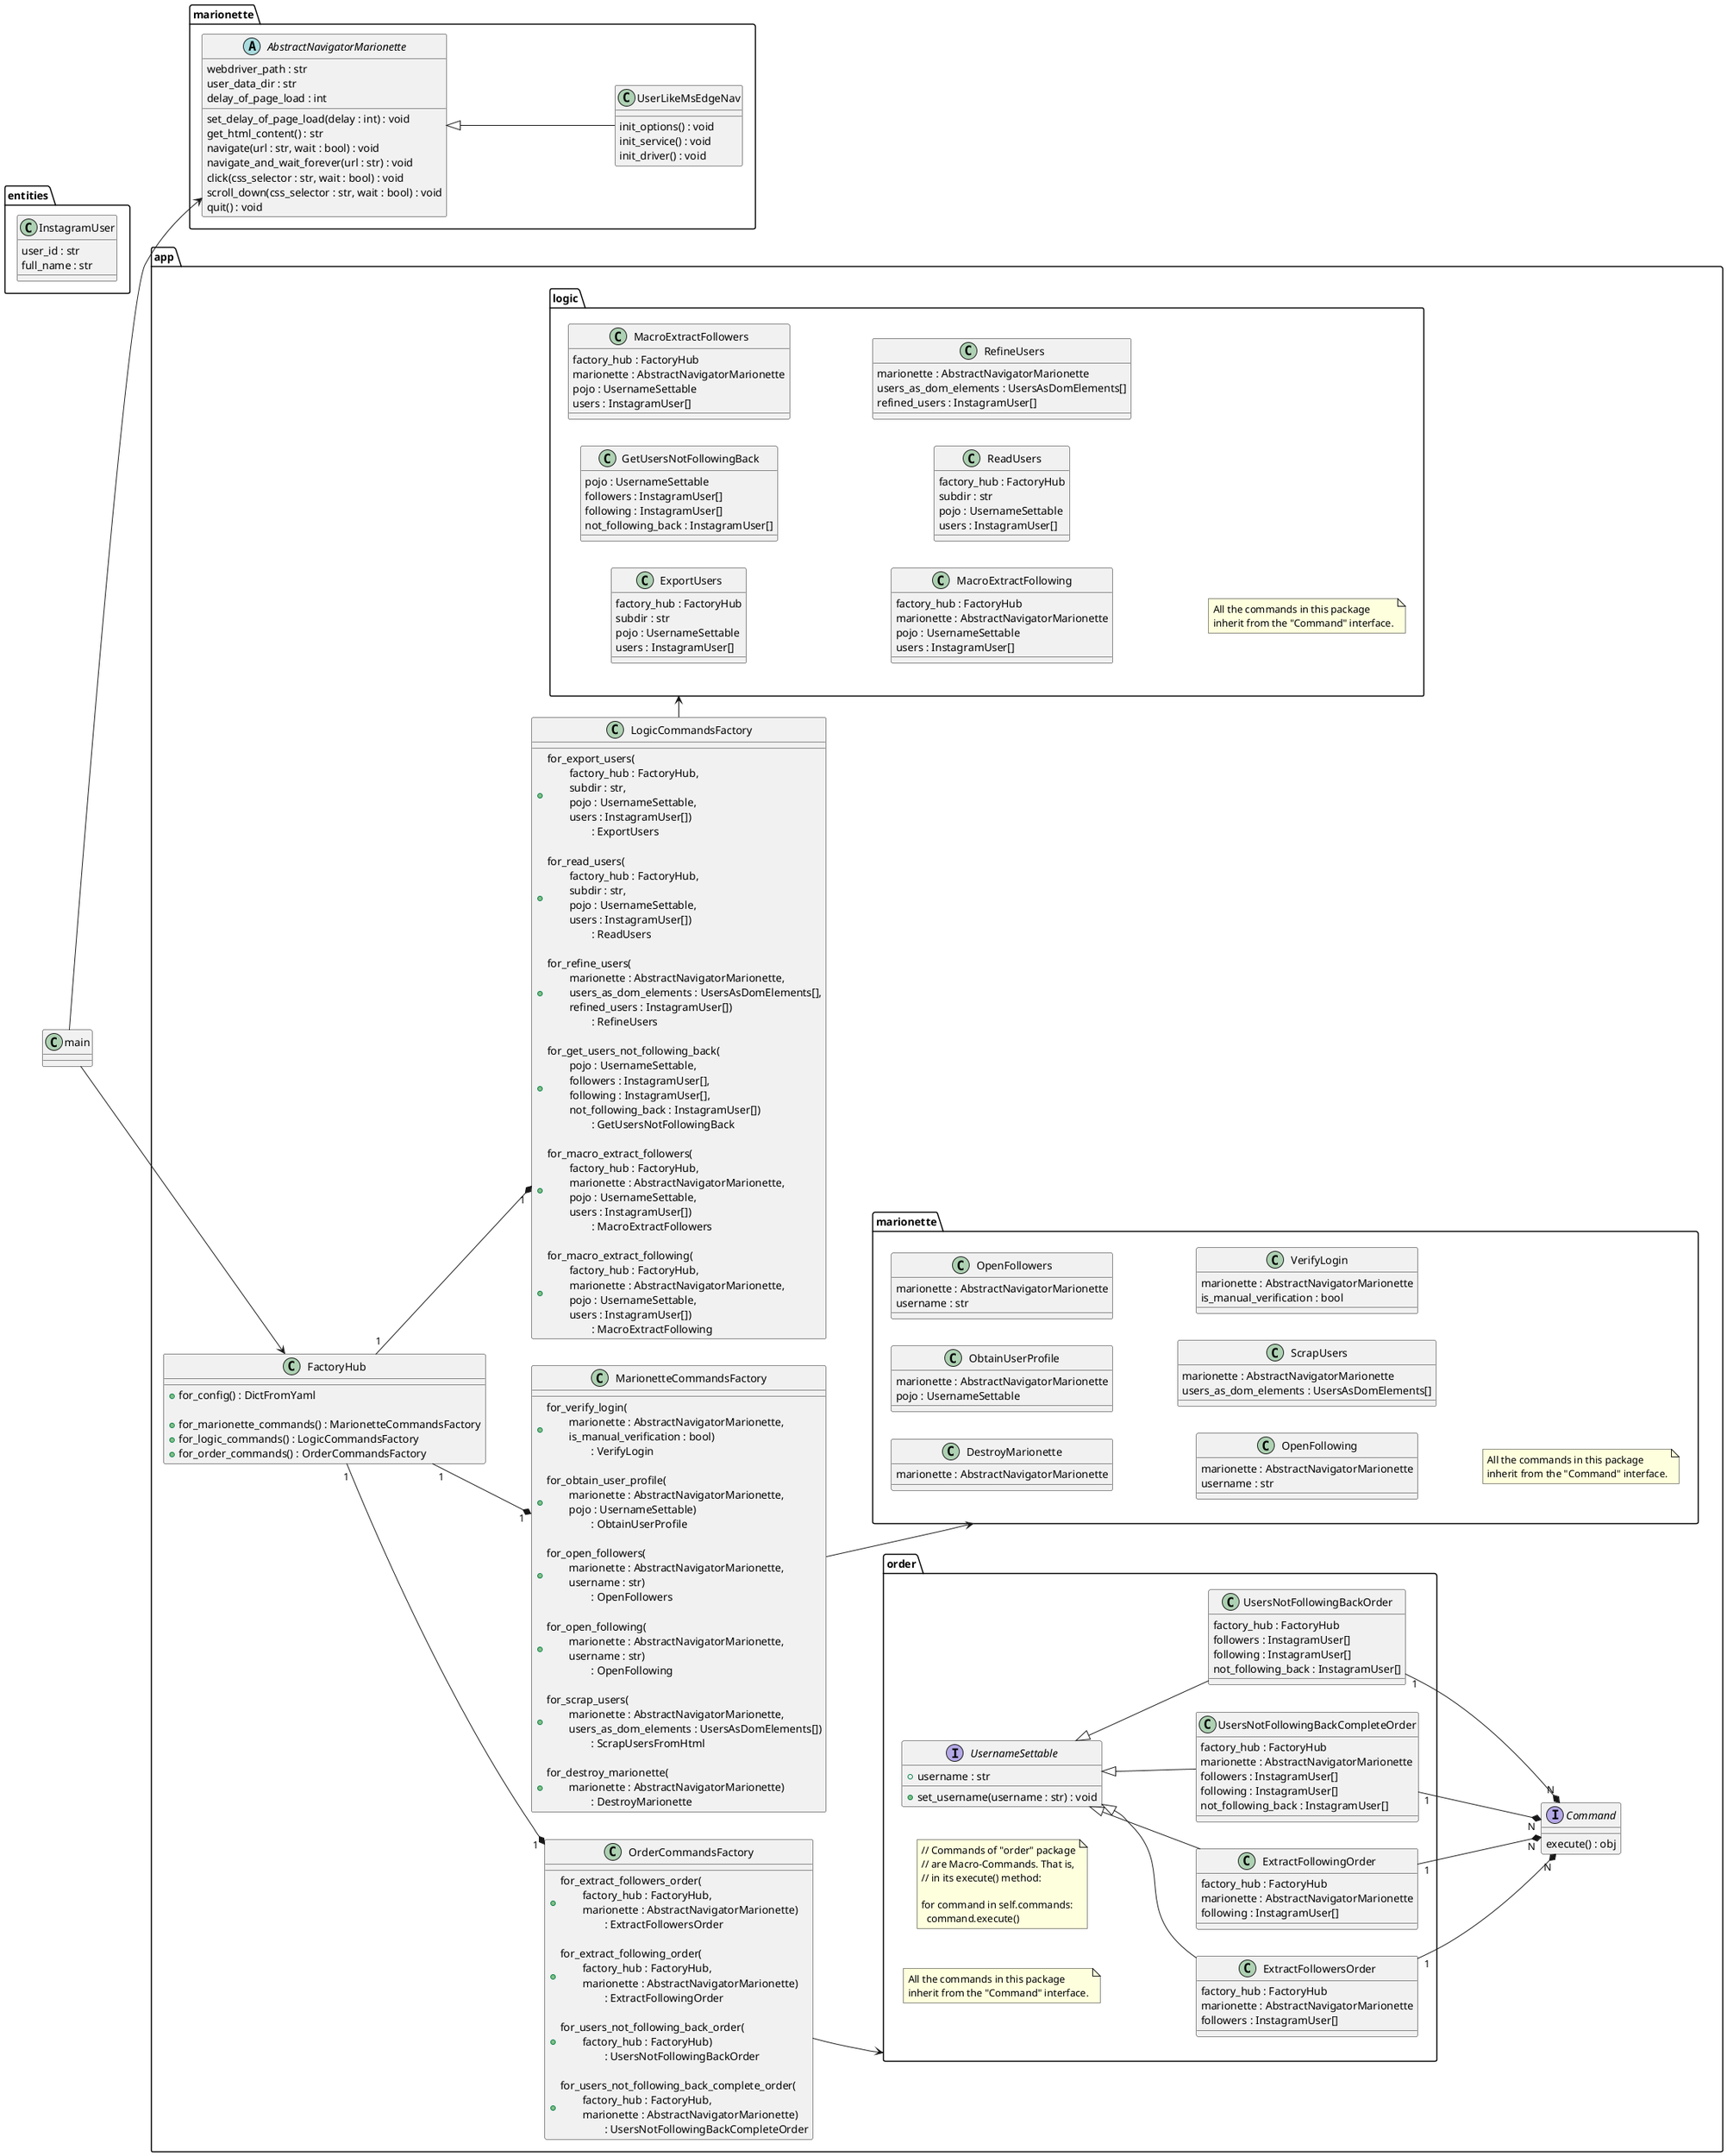 @startuml
left to right direction

package "marionette" as marionette {
  abstract class "AbstractNavigatorMarionette" as abstract_navigator_marionette {
    webdriver_path : str
    user_data_dir : str
    delay_of_page_load : int

    set_delay_of_page_load(delay : int) : void
    get_html_content() : str
    navigate(url : str, wait : bool) : void
    navigate_and_wait_forever(url : str) : void
    click(css_selector : str, wait : bool) : void
    scroll_down(css_selector : str, wait : bool) : void
    quit() : void
  }

  class "UserLikeMsEdgeNav" as user_like_ms_edge_nav {
    init_options() : void
    init_service() : void
    init_driver() : void
  }

  user_like_ms_edge_nav -up-|> abstract_navigator_marionette
}


package "entities" as entities {
  class "InstagramUser" as user {
    user_id : str
    full_name : str
  }
}

package "app" as app {
  class "FactoryHub" as factory_hub {
    +for_config() : DictFromYaml

    +for_marionette_commands() : MarionetteCommandsFactory
    +for_logic_commands() : LogicCommandsFactory
    +for_order_commands() : OrderCommandsFactory
  }

  interface "Command" as command {
    execute() : obj
  }

  class "OrderCommandsFactory" as order_commands_factory {
    +for_extract_followers_order(\n\tfactory_hub : FactoryHub,\n\tmarionette : AbstractNavigatorMarionette)\n\t\t: ExtractFollowersOrder

    +for_extract_following_order(\n\tfactory_hub : FactoryHub,\n\tmarionette : AbstractNavigatorMarionette)\n\t\t: ExtractFollowingOrder

    +for_users_not_following_back_order(\n\tfactory_hub : FactoryHub)\n\t\t: UsersNotFollowingBackOrder

    +for_users_not_following_back_complete_order(\n\tfactory_hub : FactoryHub,\n\tmarionette : AbstractNavigatorMarionette)\n\t\t: UsersNotFollowingBackCompleteOrder
  }

  class "LogicCommandsFactory" as logic_commands_factory {
    +for_export_users(\n\tfactory_hub : FactoryHub,\n\tsubdir : str,\n\tpojo : UsernameSettable,\n\tusers : InstagramUser[])\n\t\t: ExportUsers

    +for_read_users(\n\tfactory_hub : FactoryHub,\n\tsubdir : str,\n\tpojo : UsernameSettable,\n\tusers : InstagramUser[])\n\t\t: ReadUsers

    +for_refine_users(\n\tmarionette : AbstractNavigatorMarionette,\n\tusers_as_dom_elements : UsersAsDomElements[],\n\trefined_users : InstagramUser[])\n\t\t: RefineUsers

    +for_get_users_not_following_back(\n\tpojo : UsernameSettable,\n\tfollowers : InstagramUser[],\n\tfollowing : InstagramUser[],\n\tnot_following_back : InstagramUser[])\n\t\t: GetUsersNotFollowingBack

    +for_macro_extract_followers(\n\tfactory_hub : FactoryHub,\n\tmarionette : AbstractNavigatorMarionette,\n\tpojo : UsernameSettable,\n\tusers : InstagramUser[])\n\t\t: MacroExtractFollowers

    +for_macro_extract_following(\n\tfactory_hub : FactoryHub,\n\tmarionette : AbstractNavigatorMarionette,\n\tpojo : UsernameSettable,\n\tusers : InstagramUser[])\n\t\t: MacroExtractFollowing
  }

  class "MarionetteCommandsFactory" as marionette_commands_factory {
    +for_verify_login(\n\tmarionette : AbstractNavigatorMarionette,\n\tis_manual_verification : bool)\n\t\t: VerifyLogin
    
    +for_obtain_user_profile(\n\tmarionette : AbstractNavigatorMarionette,\n\tpojo : UsernameSettable)\n\t\t: ObtainUserProfile

    +for_open_followers(\n\tmarionette : AbstractNavigatorMarionette,\n\tusername : str)\n\t\t: OpenFollowers

    +for_open_following(\n\tmarionette : AbstractNavigatorMarionette,\n\tusername : str)\n\t\t: OpenFollowing

    +for_scrap_users(\n\tmarionette : AbstractNavigatorMarionette,\n\tusers_as_dom_elements : UsersAsDomElements[])\n\t\t: ScrapUsersFromHtml

    +for_destroy_marionette(\n\tmarionette : AbstractNavigatorMarionette)\n\t\t: DestroyMarionette
  }

  factory_hub "1" --* "1" order_commands_factory
  factory_hub "1" --* "1" logic_commands_factory
  factory_hub "1" --* "1" marionette_commands_factory

  package "order" as order {

    interface "UsernameSettable" as username_settable {
      +username : str
      +set_username(username : str) : void
    }

    class "ExtractFollowersOrder" as extract_followers_order {
      factory_hub : FactoryHub
      marionette : AbstractNavigatorMarionette
      followers : InstagramUser[]
    }
    extract_followers_order -up-|> username_settable
    extract_followers_order "1" --* "N" command

    class "ExtractFollowingOrder" as extract_following_order {
      factory_hub : FactoryHub
      marionette : AbstractNavigatorMarionette
      following : InstagramUser[]
    }
    extract_following_order -up-|> username_settable
    extract_following_order "1" --* "N" command

    class "UsersNotFollowingBackCompleteOrder" as users_not_following_back_complete_order {
      factory_hub : FactoryHub
      marionette : AbstractNavigatorMarionette
      followers : InstagramUser[]
      following : InstagramUser[]
      not_following_back : InstagramUser[]
    }
    users_not_following_back_complete_order -up-|> username_settable
    users_not_following_back_complete_order "1" --* "N" command

    class "UsersNotFollowingBackOrder" as users_not_following_back_order {
      factory_hub : FactoryHub
      followers : InstagramUser[]
      following : InstagramUser[]
      not_following_back : InstagramUser[]
    }
    users_not_following_back_order -up-|> username_settable
    users_not_following_back_order "1" --* "N" command
    
    note as note_macro_commands
      // Commands of "order" package
      // are Macro-Commands. That is,
      // in its execute() method:

      for command in self.commands:
        command.execute()
    end note

    note as order_commands_inheritance
      All the commands in this package
      inherit from the "Command" interface.
    end note
  }
  order_commands_factory --> order

  package "marionette" as marionette {
    class "DestroyMarionette" as destroy_marionette {
      marionette : AbstractNavigatorMarionette
    }

    class "ObtainUserProfile" as obtain_user_profile {
      marionette : AbstractNavigatorMarionette
      pojo : UsernameSettable
    }

    class "OpenFollowers" as open_followers {
      marionette : AbstractNavigatorMarionette
      username : str
    }

    class "OpenFollowing" as open_following {
      marionette : AbstractNavigatorMarionette
      username : str
    }

    class "ScrapUsers" as scrap_users {
      marionette : AbstractNavigatorMarionette
      users_as_dom_elements : UsersAsDomElements[]
    }

    class "VerifyLogin" as verify_login {
      marionette : AbstractNavigatorMarionette
      is_manual_verification : bool
    }

    note as marionette_commands_inheritance
      All the commands in this package
      inherit from the "Command" interface.
    end note
  }
  marionette_commands_factory --> marionette

  package "logic" as logic {
    class "ExportUsers" as export_users {
      factory_hub : FactoryHub
      subdir : str
      pojo : UsernameSettable
      users : InstagramUser[]
    }

    class "GetUsersNotFollowingBack" as get_users_not_following_back {
      pojo : UsernameSettable
      followers : InstagramUser[]
      following : InstagramUser[]
      not_following_back : InstagramUser[]
    }

    class "MacroExtractFollowers" as macro_extract_followers {
      factory_hub : FactoryHub
      marionette : AbstractNavigatorMarionette
      pojo : UsernameSettable
      users : InstagramUser[]
    }

    class "MacroExtractFollowing" as macro_extract_following {
      factory_hub : FactoryHub
      marionette : AbstractNavigatorMarionette
      pojo : UsernameSettable
      users : InstagramUser[]
    }

    class "ReadUsers" as read_users {
      factory_hub : FactoryHub
      subdir : str
      pojo : UsernameSettable
      users : InstagramUser[]
    }

    class "RefineUsers" as refine_users {
      marionette : AbstractNavigatorMarionette
      users_as_dom_elements : UsersAsDomElements[]
      refined_users : InstagramUser[]
    }

    note as logic_commands_inheritance
      All the commands in this package
      inherit from the "Command" interface.
    end note
  }
  logic_commands_factory -> logic
}

class "main" as main {}

main --> factory_hub
main --> abstract_navigator_marionette

@enduml